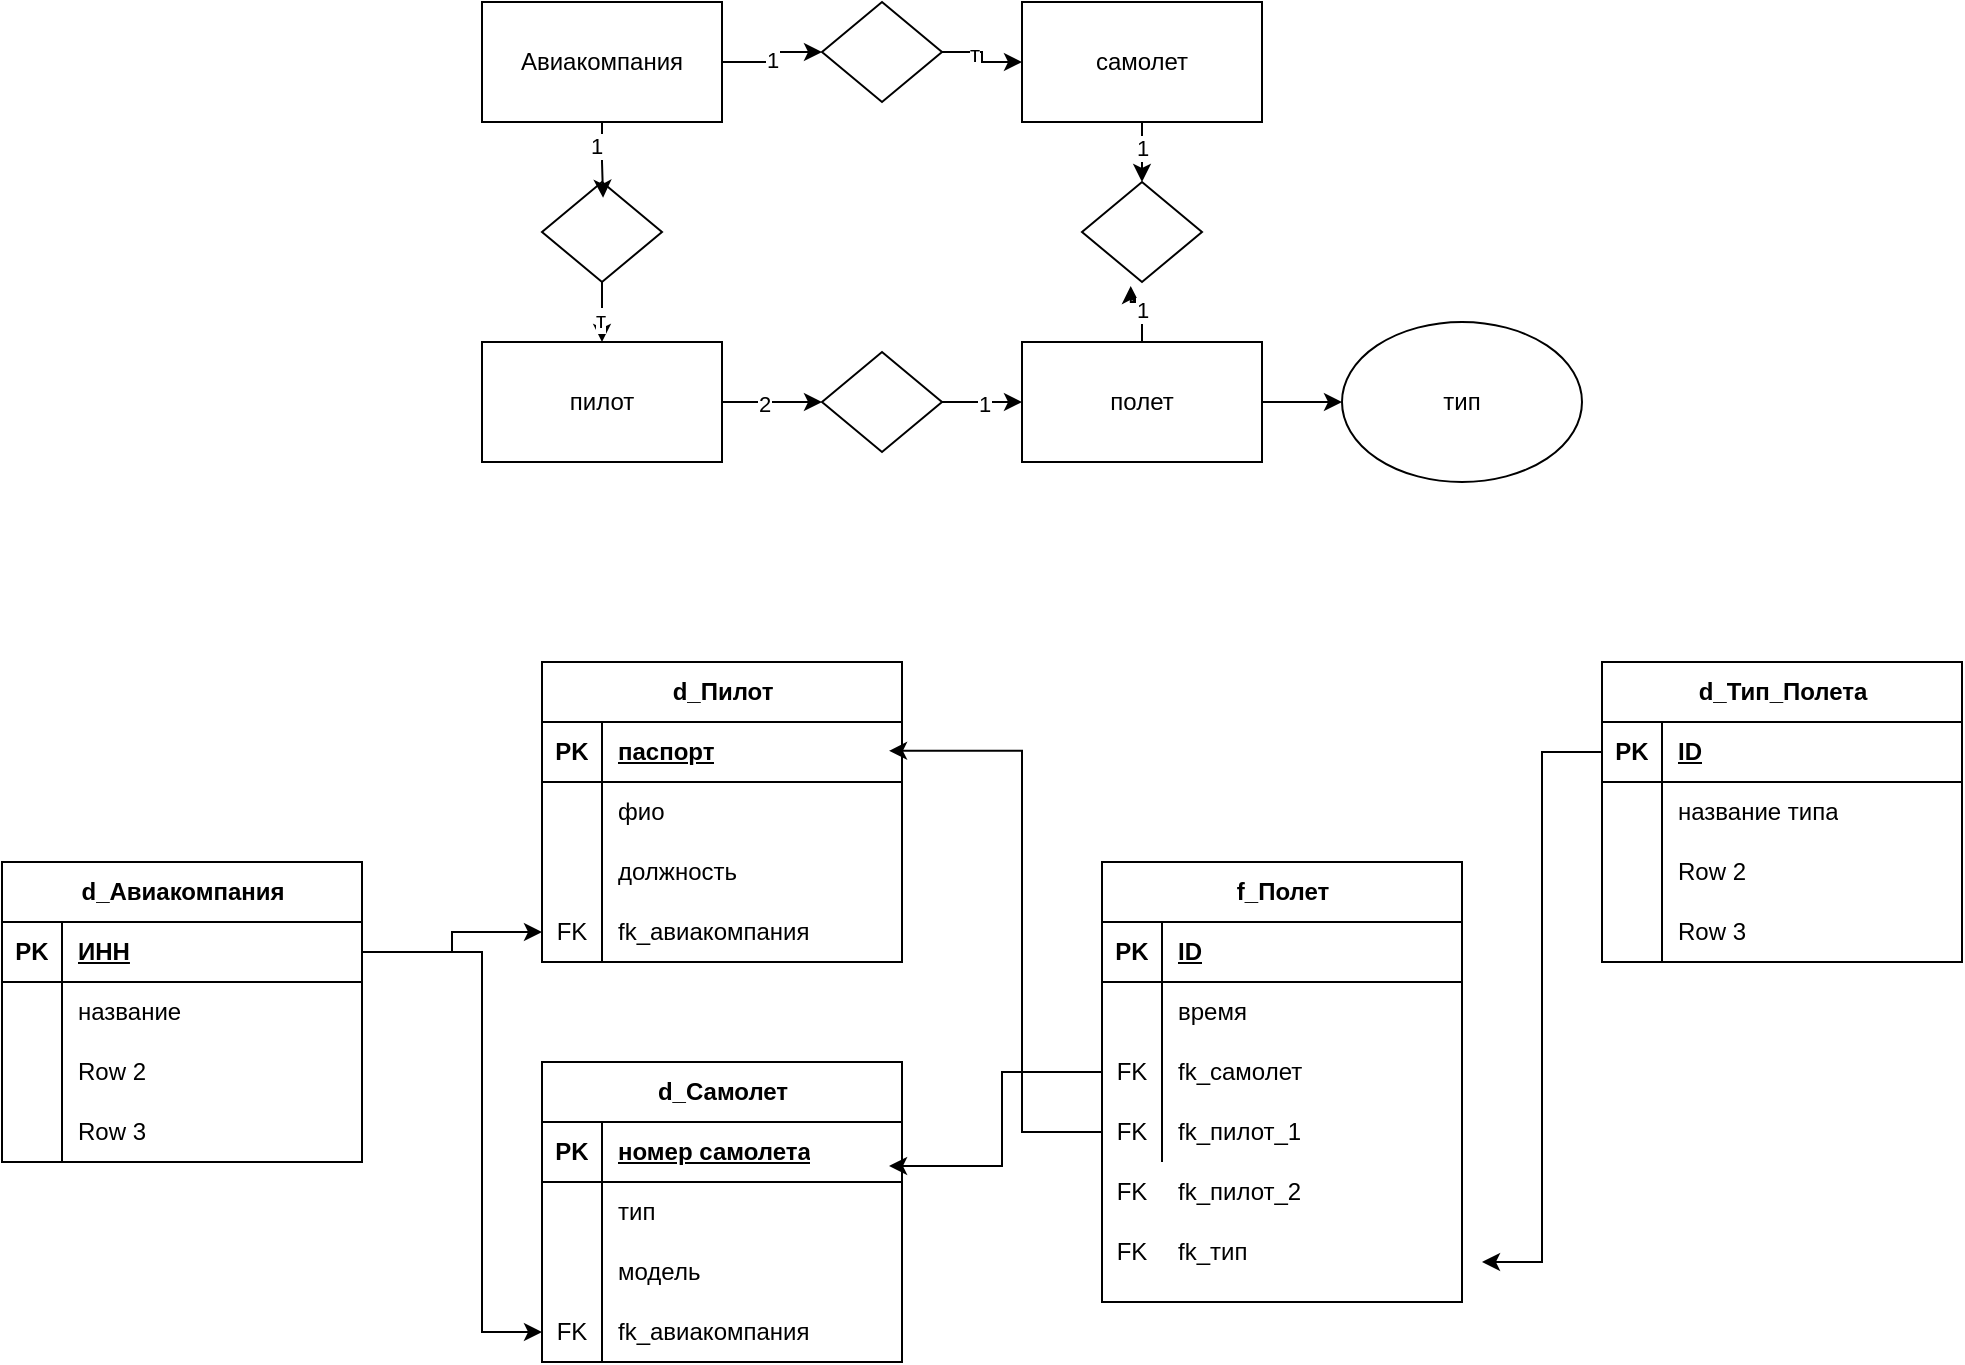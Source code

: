 <mxfile version="26.0.16">
  <diagram name="Page-1" id="XSGKasYKIAIv51fv-OsC">
    <mxGraphModel dx="1884" dy="490" grid="1" gridSize="10" guides="1" tooltips="1" connect="1" arrows="1" fold="1" page="1" pageScale="1" pageWidth="850" pageHeight="1100" math="0" shadow="0">
      <root>
        <mxCell id="0" />
        <mxCell id="1" parent="0" />
        <mxCell id="LJbdXJpqgj3o59ZJjGg5-84" style="edgeStyle=orthogonalEdgeStyle;rounded=0;orthogonalLoop=1;jettySize=auto;html=1;" parent="1" source="LJbdXJpqgj3o59ZJjGg5-1" target="LJbdXJpqgj3o59ZJjGg5-80" edge="1">
          <mxGeometry relative="1" as="geometry" />
        </mxCell>
        <mxCell id="LJbdXJpqgj3o59ZJjGg5-86" value="1" style="edgeLabel;html=1;align=center;verticalAlign=middle;resizable=0;points=[];" parent="LJbdXJpqgj3o59ZJjGg5-84" vertex="1" connectable="0">
          <mxGeometry x="-0.031" relative="1" as="geometry">
            <mxPoint as="offset" />
          </mxGeometry>
        </mxCell>
        <mxCell id="LJbdXJpqgj3o59ZJjGg5-1" value="Авиакомпания" style="rounded=0;whiteSpace=wrap;html=1;" parent="1" vertex="1">
          <mxGeometry x="70" y="10" width="120" height="60" as="geometry" />
        </mxCell>
        <mxCell id="LJbdXJpqgj3o59ZJjGg5-77" style="edgeStyle=orthogonalEdgeStyle;rounded=0;orthogonalLoop=1;jettySize=auto;html=1;entryX=0.5;entryY=0;entryDx=0;entryDy=0;" parent="1" source="LJbdXJpqgj3o59ZJjGg5-2" target="LJbdXJpqgj3o59ZJjGg5-75" edge="1">
          <mxGeometry relative="1" as="geometry" />
        </mxCell>
        <mxCell id="LJbdXJpqgj3o59ZJjGg5-78" value="1" style="edgeLabel;html=1;align=center;verticalAlign=middle;resizable=0;points=[];" parent="LJbdXJpqgj3o59ZJjGg5-77" vertex="1" connectable="0">
          <mxGeometry x="0.296" relative="1" as="geometry">
            <mxPoint as="offset" />
          </mxGeometry>
        </mxCell>
        <mxCell id="LJbdXJpqgj3o59ZJjGg5-2" value="самолет" style="rounded=0;whiteSpace=wrap;html=1;" parent="1" vertex="1">
          <mxGeometry x="340" y="10" width="120" height="60" as="geometry" />
        </mxCell>
        <mxCell id="LJbdXJpqgj3o59ZJjGg5-71" style="edgeStyle=orthogonalEdgeStyle;rounded=0;orthogonalLoop=1;jettySize=auto;html=1;entryX=0;entryY=0.5;entryDx=0;entryDy=0;" parent="1" source="LJbdXJpqgj3o59ZJjGg5-3" target="LJbdXJpqgj3o59ZJjGg5-70" edge="1">
          <mxGeometry relative="1" as="geometry" />
        </mxCell>
        <mxCell id="LJbdXJpqgj3o59ZJjGg5-74" value="2" style="edgeLabel;html=1;align=center;verticalAlign=middle;resizable=0;points=[];" parent="LJbdXJpqgj3o59ZJjGg5-71" vertex="1" connectable="0">
          <mxGeometry x="-0.154" y="-1" relative="1" as="geometry">
            <mxPoint as="offset" />
          </mxGeometry>
        </mxCell>
        <mxCell id="LJbdXJpqgj3o59ZJjGg5-3" value="пилот" style="rounded=0;whiteSpace=wrap;html=1;" parent="1" vertex="1">
          <mxGeometry x="70" y="180" width="120" height="60" as="geometry" />
        </mxCell>
        <mxCell id="LJbdXJpqgj3o59ZJjGg5-91" style="edgeStyle=orthogonalEdgeStyle;rounded=0;orthogonalLoop=1;jettySize=auto;html=1;entryX=0;entryY=0.5;entryDx=0;entryDy=0;" parent="1" source="LJbdXJpqgj3o59ZJjGg5-4" target="LJbdXJpqgj3o59ZJjGg5-90" edge="1">
          <mxGeometry relative="1" as="geometry" />
        </mxCell>
        <mxCell id="LJbdXJpqgj3o59ZJjGg5-4" value="полет" style="rounded=0;whiteSpace=wrap;html=1;" parent="1" vertex="1">
          <mxGeometry x="340" y="180" width="120" height="60" as="geometry" />
        </mxCell>
        <mxCell id="LJbdXJpqgj3o59ZJjGg5-5" value="f_Полет" style="shape=table;startSize=30;container=1;collapsible=1;childLayout=tableLayout;fixedRows=1;rowLines=0;fontStyle=1;align=center;resizeLast=1;html=1;" parent="1" vertex="1">
          <mxGeometry x="380" y="440" width="180" height="220" as="geometry" />
        </mxCell>
        <mxCell id="LJbdXJpqgj3o59ZJjGg5-6" value="" style="shape=tableRow;horizontal=0;startSize=0;swimlaneHead=0;swimlaneBody=0;fillColor=none;collapsible=0;dropTarget=0;points=[[0,0.5],[1,0.5]];portConstraint=eastwest;top=0;left=0;right=0;bottom=1;" parent="LJbdXJpqgj3o59ZJjGg5-5" vertex="1">
          <mxGeometry y="30" width="180" height="30" as="geometry" />
        </mxCell>
        <mxCell id="LJbdXJpqgj3o59ZJjGg5-7" value="PK" style="shape=partialRectangle;connectable=0;fillColor=none;top=0;left=0;bottom=0;right=0;fontStyle=1;overflow=hidden;whiteSpace=wrap;html=1;" parent="LJbdXJpqgj3o59ZJjGg5-6" vertex="1">
          <mxGeometry width="30" height="30" as="geometry">
            <mxRectangle width="30" height="30" as="alternateBounds" />
          </mxGeometry>
        </mxCell>
        <mxCell id="LJbdXJpqgj3o59ZJjGg5-8" value="ID" style="shape=partialRectangle;connectable=0;fillColor=none;top=0;left=0;bottom=0;right=0;align=left;spacingLeft=6;fontStyle=5;overflow=hidden;whiteSpace=wrap;html=1;" parent="LJbdXJpqgj3o59ZJjGg5-6" vertex="1">
          <mxGeometry x="30" width="150" height="30" as="geometry">
            <mxRectangle width="150" height="30" as="alternateBounds" />
          </mxGeometry>
        </mxCell>
        <mxCell id="LJbdXJpqgj3o59ZJjGg5-9" value="" style="shape=tableRow;horizontal=0;startSize=0;swimlaneHead=0;swimlaneBody=0;fillColor=none;collapsible=0;dropTarget=0;points=[[0,0.5],[1,0.5]];portConstraint=eastwest;top=0;left=0;right=0;bottom=0;" parent="LJbdXJpqgj3o59ZJjGg5-5" vertex="1">
          <mxGeometry y="60" width="180" height="30" as="geometry" />
        </mxCell>
        <mxCell id="LJbdXJpqgj3o59ZJjGg5-10" value="" style="shape=partialRectangle;connectable=0;fillColor=none;top=0;left=0;bottom=0;right=0;editable=1;overflow=hidden;whiteSpace=wrap;html=1;" parent="LJbdXJpqgj3o59ZJjGg5-9" vertex="1">
          <mxGeometry width="30" height="30" as="geometry">
            <mxRectangle width="30" height="30" as="alternateBounds" />
          </mxGeometry>
        </mxCell>
        <mxCell id="LJbdXJpqgj3o59ZJjGg5-11" value="время" style="shape=partialRectangle;connectable=0;fillColor=none;top=0;left=0;bottom=0;right=0;align=left;spacingLeft=6;overflow=hidden;whiteSpace=wrap;html=1;" parent="LJbdXJpqgj3o59ZJjGg5-9" vertex="1">
          <mxGeometry x="30" width="150" height="30" as="geometry">
            <mxRectangle width="150" height="30" as="alternateBounds" />
          </mxGeometry>
        </mxCell>
        <mxCell id="LJbdXJpqgj3o59ZJjGg5-12" value="" style="shape=tableRow;horizontal=0;startSize=0;swimlaneHead=0;swimlaneBody=0;fillColor=none;collapsible=0;dropTarget=0;points=[[0,0.5],[1,0.5]];portConstraint=eastwest;top=0;left=0;right=0;bottom=0;" parent="LJbdXJpqgj3o59ZJjGg5-5" vertex="1">
          <mxGeometry y="90" width="180" height="30" as="geometry" />
        </mxCell>
        <mxCell id="LJbdXJpqgj3o59ZJjGg5-13" value="FK" style="shape=partialRectangle;connectable=0;fillColor=none;top=0;left=0;bottom=0;right=0;editable=1;overflow=hidden;whiteSpace=wrap;html=1;" parent="LJbdXJpqgj3o59ZJjGg5-12" vertex="1">
          <mxGeometry width="30" height="30" as="geometry">
            <mxRectangle width="30" height="30" as="alternateBounds" />
          </mxGeometry>
        </mxCell>
        <mxCell id="LJbdXJpqgj3o59ZJjGg5-14" value="fk_самолет" style="shape=partialRectangle;connectable=0;fillColor=none;top=0;left=0;bottom=0;right=0;align=left;spacingLeft=6;overflow=hidden;whiteSpace=wrap;html=1;" parent="LJbdXJpqgj3o59ZJjGg5-12" vertex="1">
          <mxGeometry x="30" width="150" height="30" as="geometry">
            <mxRectangle width="150" height="30" as="alternateBounds" />
          </mxGeometry>
        </mxCell>
        <mxCell id="LJbdXJpqgj3o59ZJjGg5-15" value="" style="shape=tableRow;horizontal=0;startSize=0;swimlaneHead=0;swimlaneBody=0;fillColor=none;collapsible=0;dropTarget=0;points=[[0,0.5],[1,0.5]];portConstraint=eastwest;top=0;left=0;right=0;bottom=0;" parent="LJbdXJpqgj3o59ZJjGg5-5" vertex="1">
          <mxGeometry y="120" width="180" height="30" as="geometry" />
        </mxCell>
        <mxCell id="LJbdXJpqgj3o59ZJjGg5-16" value="FK" style="shape=partialRectangle;connectable=0;fillColor=none;top=0;left=0;bottom=0;right=0;editable=1;overflow=hidden;whiteSpace=wrap;html=1;" parent="LJbdXJpqgj3o59ZJjGg5-15" vertex="1">
          <mxGeometry width="30" height="30" as="geometry">
            <mxRectangle width="30" height="30" as="alternateBounds" />
          </mxGeometry>
        </mxCell>
        <mxCell id="LJbdXJpqgj3o59ZJjGg5-17" value="fk_пилот_1" style="shape=partialRectangle;connectable=0;fillColor=none;top=0;left=0;bottom=0;right=0;align=left;spacingLeft=6;overflow=hidden;whiteSpace=wrap;html=1;" parent="LJbdXJpqgj3o59ZJjGg5-15" vertex="1">
          <mxGeometry x="30" width="150" height="30" as="geometry">
            <mxRectangle width="150" height="30" as="alternateBounds" />
          </mxGeometry>
        </mxCell>
        <mxCell id="LJbdXJpqgj3o59ZJjGg5-18" value="d_Самолет" style="shape=table;startSize=30;container=1;collapsible=1;childLayout=tableLayout;fixedRows=1;rowLines=0;fontStyle=1;align=center;resizeLast=1;html=1;" parent="1" vertex="1">
          <mxGeometry x="100" y="540" width="180" height="150" as="geometry" />
        </mxCell>
        <mxCell id="LJbdXJpqgj3o59ZJjGg5-19" value="" style="shape=tableRow;horizontal=0;startSize=0;swimlaneHead=0;swimlaneBody=0;fillColor=none;collapsible=0;dropTarget=0;points=[[0,0.5],[1,0.5]];portConstraint=eastwest;top=0;left=0;right=0;bottom=1;" parent="LJbdXJpqgj3o59ZJjGg5-18" vertex="1">
          <mxGeometry y="30" width="180" height="30" as="geometry" />
        </mxCell>
        <mxCell id="LJbdXJpqgj3o59ZJjGg5-20" value="PK" style="shape=partialRectangle;connectable=0;fillColor=none;top=0;left=0;bottom=0;right=0;fontStyle=1;overflow=hidden;whiteSpace=wrap;html=1;" parent="LJbdXJpqgj3o59ZJjGg5-19" vertex="1">
          <mxGeometry width="30" height="30" as="geometry">
            <mxRectangle width="30" height="30" as="alternateBounds" />
          </mxGeometry>
        </mxCell>
        <mxCell id="LJbdXJpqgj3o59ZJjGg5-21" value="номер самолета" style="shape=partialRectangle;connectable=0;fillColor=none;top=0;left=0;bottom=0;right=0;align=left;spacingLeft=6;fontStyle=5;overflow=hidden;whiteSpace=wrap;html=1;" parent="LJbdXJpqgj3o59ZJjGg5-19" vertex="1">
          <mxGeometry x="30" width="150" height="30" as="geometry">
            <mxRectangle width="150" height="30" as="alternateBounds" />
          </mxGeometry>
        </mxCell>
        <mxCell id="LJbdXJpqgj3o59ZJjGg5-22" value="" style="shape=tableRow;horizontal=0;startSize=0;swimlaneHead=0;swimlaneBody=0;fillColor=none;collapsible=0;dropTarget=0;points=[[0,0.5],[1,0.5]];portConstraint=eastwest;top=0;left=0;right=0;bottom=0;" parent="LJbdXJpqgj3o59ZJjGg5-18" vertex="1">
          <mxGeometry y="60" width="180" height="30" as="geometry" />
        </mxCell>
        <mxCell id="LJbdXJpqgj3o59ZJjGg5-23" value="" style="shape=partialRectangle;connectable=0;fillColor=none;top=0;left=0;bottom=0;right=0;editable=1;overflow=hidden;whiteSpace=wrap;html=1;" parent="LJbdXJpqgj3o59ZJjGg5-22" vertex="1">
          <mxGeometry width="30" height="30" as="geometry">
            <mxRectangle width="30" height="30" as="alternateBounds" />
          </mxGeometry>
        </mxCell>
        <mxCell id="LJbdXJpqgj3o59ZJjGg5-24" value="тип" style="shape=partialRectangle;connectable=0;fillColor=none;top=0;left=0;bottom=0;right=0;align=left;spacingLeft=6;overflow=hidden;whiteSpace=wrap;html=1;" parent="LJbdXJpqgj3o59ZJjGg5-22" vertex="1">
          <mxGeometry x="30" width="150" height="30" as="geometry">
            <mxRectangle width="150" height="30" as="alternateBounds" />
          </mxGeometry>
        </mxCell>
        <mxCell id="LJbdXJpqgj3o59ZJjGg5-25" value="" style="shape=tableRow;horizontal=0;startSize=0;swimlaneHead=0;swimlaneBody=0;fillColor=none;collapsible=0;dropTarget=0;points=[[0,0.5],[1,0.5]];portConstraint=eastwest;top=0;left=0;right=0;bottom=0;" parent="LJbdXJpqgj3o59ZJjGg5-18" vertex="1">
          <mxGeometry y="90" width="180" height="30" as="geometry" />
        </mxCell>
        <mxCell id="LJbdXJpqgj3o59ZJjGg5-26" value="" style="shape=partialRectangle;connectable=0;fillColor=none;top=0;left=0;bottom=0;right=0;editable=1;overflow=hidden;whiteSpace=wrap;html=1;" parent="LJbdXJpqgj3o59ZJjGg5-25" vertex="1">
          <mxGeometry width="30" height="30" as="geometry">
            <mxRectangle width="30" height="30" as="alternateBounds" />
          </mxGeometry>
        </mxCell>
        <mxCell id="LJbdXJpqgj3o59ZJjGg5-27" value="модель" style="shape=partialRectangle;connectable=0;fillColor=none;top=0;left=0;bottom=0;right=0;align=left;spacingLeft=6;overflow=hidden;whiteSpace=wrap;html=1;" parent="LJbdXJpqgj3o59ZJjGg5-25" vertex="1">
          <mxGeometry x="30" width="150" height="30" as="geometry">
            <mxRectangle width="150" height="30" as="alternateBounds" />
          </mxGeometry>
        </mxCell>
        <mxCell id="LJbdXJpqgj3o59ZJjGg5-28" value="" style="shape=tableRow;horizontal=0;startSize=0;swimlaneHead=0;swimlaneBody=0;fillColor=none;collapsible=0;dropTarget=0;points=[[0,0.5],[1,0.5]];portConstraint=eastwest;top=0;left=0;right=0;bottom=0;" parent="LJbdXJpqgj3o59ZJjGg5-18" vertex="1">
          <mxGeometry y="120" width="180" height="30" as="geometry" />
        </mxCell>
        <mxCell id="LJbdXJpqgj3o59ZJjGg5-29" value="FK" style="shape=partialRectangle;connectable=0;fillColor=none;top=0;left=0;bottom=0;right=0;editable=1;overflow=hidden;whiteSpace=wrap;html=1;" parent="LJbdXJpqgj3o59ZJjGg5-28" vertex="1">
          <mxGeometry width="30" height="30" as="geometry">
            <mxRectangle width="30" height="30" as="alternateBounds" />
          </mxGeometry>
        </mxCell>
        <mxCell id="LJbdXJpqgj3o59ZJjGg5-30" value="fk_авиакомпания" style="shape=partialRectangle;connectable=0;fillColor=none;top=0;left=0;bottom=0;right=0;align=left;spacingLeft=6;overflow=hidden;whiteSpace=wrap;html=1;" parent="LJbdXJpqgj3o59ZJjGg5-28" vertex="1">
          <mxGeometry x="30" width="150" height="30" as="geometry">
            <mxRectangle width="150" height="30" as="alternateBounds" />
          </mxGeometry>
        </mxCell>
        <mxCell id="LJbdXJpqgj3o59ZJjGg5-31" value="d_Авиакомпания" style="shape=table;startSize=30;container=1;collapsible=1;childLayout=tableLayout;fixedRows=1;rowLines=0;fontStyle=1;align=center;resizeLast=1;html=1;" parent="1" vertex="1">
          <mxGeometry x="-170" y="440" width="180" height="150" as="geometry" />
        </mxCell>
        <mxCell id="LJbdXJpqgj3o59ZJjGg5-32" value="" style="shape=tableRow;horizontal=0;startSize=0;swimlaneHead=0;swimlaneBody=0;fillColor=none;collapsible=0;dropTarget=0;points=[[0,0.5],[1,0.5]];portConstraint=eastwest;top=0;left=0;right=0;bottom=1;" parent="LJbdXJpqgj3o59ZJjGg5-31" vertex="1">
          <mxGeometry y="30" width="180" height="30" as="geometry" />
        </mxCell>
        <mxCell id="LJbdXJpqgj3o59ZJjGg5-33" value="PK" style="shape=partialRectangle;connectable=0;fillColor=none;top=0;left=0;bottom=0;right=0;fontStyle=1;overflow=hidden;whiteSpace=wrap;html=1;" parent="LJbdXJpqgj3o59ZJjGg5-32" vertex="1">
          <mxGeometry width="30" height="30" as="geometry">
            <mxRectangle width="30" height="30" as="alternateBounds" />
          </mxGeometry>
        </mxCell>
        <mxCell id="LJbdXJpqgj3o59ZJjGg5-34" value="ИНН" style="shape=partialRectangle;connectable=0;fillColor=none;top=0;left=0;bottom=0;right=0;align=left;spacingLeft=6;fontStyle=5;overflow=hidden;whiteSpace=wrap;html=1;" parent="LJbdXJpqgj3o59ZJjGg5-32" vertex="1">
          <mxGeometry x="30" width="150" height="30" as="geometry">
            <mxRectangle width="150" height="30" as="alternateBounds" />
          </mxGeometry>
        </mxCell>
        <mxCell id="LJbdXJpqgj3o59ZJjGg5-35" value="" style="shape=tableRow;horizontal=0;startSize=0;swimlaneHead=0;swimlaneBody=0;fillColor=none;collapsible=0;dropTarget=0;points=[[0,0.5],[1,0.5]];portConstraint=eastwest;top=0;left=0;right=0;bottom=0;" parent="LJbdXJpqgj3o59ZJjGg5-31" vertex="1">
          <mxGeometry y="60" width="180" height="30" as="geometry" />
        </mxCell>
        <mxCell id="LJbdXJpqgj3o59ZJjGg5-36" value="" style="shape=partialRectangle;connectable=0;fillColor=none;top=0;left=0;bottom=0;right=0;editable=1;overflow=hidden;whiteSpace=wrap;html=1;" parent="LJbdXJpqgj3o59ZJjGg5-35" vertex="1">
          <mxGeometry width="30" height="30" as="geometry">
            <mxRectangle width="30" height="30" as="alternateBounds" />
          </mxGeometry>
        </mxCell>
        <mxCell id="LJbdXJpqgj3o59ZJjGg5-37" value="название" style="shape=partialRectangle;connectable=0;fillColor=none;top=0;left=0;bottom=0;right=0;align=left;spacingLeft=6;overflow=hidden;whiteSpace=wrap;html=1;" parent="LJbdXJpqgj3o59ZJjGg5-35" vertex="1">
          <mxGeometry x="30" width="150" height="30" as="geometry">
            <mxRectangle width="150" height="30" as="alternateBounds" />
          </mxGeometry>
        </mxCell>
        <mxCell id="LJbdXJpqgj3o59ZJjGg5-38" value="" style="shape=tableRow;horizontal=0;startSize=0;swimlaneHead=0;swimlaneBody=0;fillColor=none;collapsible=0;dropTarget=0;points=[[0,0.5],[1,0.5]];portConstraint=eastwest;top=0;left=0;right=0;bottom=0;" parent="LJbdXJpqgj3o59ZJjGg5-31" vertex="1">
          <mxGeometry y="90" width="180" height="30" as="geometry" />
        </mxCell>
        <mxCell id="LJbdXJpqgj3o59ZJjGg5-39" value="" style="shape=partialRectangle;connectable=0;fillColor=none;top=0;left=0;bottom=0;right=0;editable=1;overflow=hidden;whiteSpace=wrap;html=1;" parent="LJbdXJpqgj3o59ZJjGg5-38" vertex="1">
          <mxGeometry width="30" height="30" as="geometry">
            <mxRectangle width="30" height="30" as="alternateBounds" />
          </mxGeometry>
        </mxCell>
        <mxCell id="LJbdXJpqgj3o59ZJjGg5-40" value="Row 2" style="shape=partialRectangle;connectable=0;fillColor=none;top=0;left=0;bottom=0;right=0;align=left;spacingLeft=6;overflow=hidden;whiteSpace=wrap;html=1;" parent="LJbdXJpqgj3o59ZJjGg5-38" vertex="1">
          <mxGeometry x="30" width="150" height="30" as="geometry">
            <mxRectangle width="150" height="30" as="alternateBounds" />
          </mxGeometry>
        </mxCell>
        <mxCell id="LJbdXJpqgj3o59ZJjGg5-41" value="" style="shape=tableRow;horizontal=0;startSize=0;swimlaneHead=0;swimlaneBody=0;fillColor=none;collapsible=0;dropTarget=0;points=[[0,0.5],[1,0.5]];portConstraint=eastwest;top=0;left=0;right=0;bottom=0;" parent="LJbdXJpqgj3o59ZJjGg5-31" vertex="1">
          <mxGeometry y="120" width="180" height="30" as="geometry" />
        </mxCell>
        <mxCell id="LJbdXJpqgj3o59ZJjGg5-42" value="" style="shape=partialRectangle;connectable=0;fillColor=none;top=0;left=0;bottom=0;right=0;editable=1;overflow=hidden;whiteSpace=wrap;html=1;" parent="LJbdXJpqgj3o59ZJjGg5-41" vertex="1">
          <mxGeometry width="30" height="30" as="geometry">
            <mxRectangle width="30" height="30" as="alternateBounds" />
          </mxGeometry>
        </mxCell>
        <mxCell id="LJbdXJpqgj3o59ZJjGg5-43" value="Row 3" style="shape=partialRectangle;connectable=0;fillColor=none;top=0;left=0;bottom=0;right=0;align=left;spacingLeft=6;overflow=hidden;whiteSpace=wrap;html=1;" parent="LJbdXJpqgj3o59ZJjGg5-41" vertex="1">
          <mxGeometry x="30" width="150" height="30" as="geometry">
            <mxRectangle width="150" height="30" as="alternateBounds" />
          </mxGeometry>
        </mxCell>
        <mxCell id="LJbdXJpqgj3o59ZJjGg5-44" value="d_Пилот" style="shape=table;startSize=30;container=1;collapsible=1;childLayout=tableLayout;fixedRows=1;rowLines=0;fontStyle=1;align=center;resizeLast=1;html=1;" parent="1" vertex="1">
          <mxGeometry x="100" y="340" width="180" height="150" as="geometry" />
        </mxCell>
        <mxCell id="LJbdXJpqgj3o59ZJjGg5-45" value="" style="shape=tableRow;horizontal=0;startSize=0;swimlaneHead=0;swimlaneBody=0;fillColor=none;collapsible=0;dropTarget=0;points=[[0,0.5],[1,0.5]];portConstraint=eastwest;top=0;left=0;right=0;bottom=1;" parent="LJbdXJpqgj3o59ZJjGg5-44" vertex="1">
          <mxGeometry y="30" width="180" height="30" as="geometry" />
        </mxCell>
        <mxCell id="LJbdXJpqgj3o59ZJjGg5-46" value="PK" style="shape=partialRectangle;connectable=0;fillColor=none;top=0;left=0;bottom=0;right=0;fontStyle=1;overflow=hidden;whiteSpace=wrap;html=1;" parent="LJbdXJpqgj3o59ZJjGg5-45" vertex="1">
          <mxGeometry width="30" height="30" as="geometry">
            <mxRectangle width="30" height="30" as="alternateBounds" />
          </mxGeometry>
        </mxCell>
        <mxCell id="LJbdXJpqgj3o59ZJjGg5-47" value="паспорт" style="shape=partialRectangle;connectable=0;fillColor=none;top=0;left=0;bottom=0;right=0;align=left;spacingLeft=6;fontStyle=5;overflow=hidden;whiteSpace=wrap;html=1;" parent="LJbdXJpqgj3o59ZJjGg5-45" vertex="1">
          <mxGeometry x="30" width="150" height="30" as="geometry">
            <mxRectangle width="150" height="30" as="alternateBounds" />
          </mxGeometry>
        </mxCell>
        <mxCell id="LJbdXJpqgj3o59ZJjGg5-48" value="" style="shape=tableRow;horizontal=0;startSize=0;swimlaneHead=0;swimlaneBody=0;fillColor=none;collapsible=0;dropTarget=0;points=[[0,0.5],[1,0.5]];portConstraint=eastwest;top=0;left=0;right=0;bottom=0;" parent="LJbdXJpqgj3o59ZJjGg5-44" vertex="1">
          <mxGeometry y="60" width="180" height="30" as="geometry" />
        </mxCell>
        <mxCell id="LJbdXJpqgj3o59ZJjGg5-49" value="" style="shape=partialRectangle;connectable=0;fillColor=none;top=0;left=0;bottom=0;right=0;editable=1;overflow=hidden;whiteSpace=wrap;html=1;" parent="LJbdXJpqgj3o59ZJjGg5-48" vertex="1">
          <mxGeometry width="30" height="30" as="geometry">
            <mxRectangle width="30" height="30" as="alternateBounds" />
          </mxGeometry>
        </mxCell>
        <mxCell id="LJbdXJpqgj3o59ZJjGg5-50" value="фио" style="shape=partialRectangle;connectable=0;fillColor=none;top=0;left=0;bottom=0;right=0;align=left;spacingLeft=6;overflow=hidden;whiteSpace=wrap;html=1;" parent="LJbdXJpqgj3o59ZJjGg5-48" vertex="1">
          <mxGeometry x="30" width="150" height="30" as="geometry">
            <mxRectangle width="150" height="30" as="alternateBounds" />
          </mxGeometry>
        </mxCell>
        <mxCell id="LJbdXJpqgj3o59ZJjGg5-51" value="" style="shape=tableRow;horizontal=0;startSize=0;swimlaneHead=0;swimlaneBody=0;fillColor=none;collapsible=0;dropTarget=0;points=[[0,0.5],[1,0.5]];portConstraint=eastwest;top=0;left=0;right=0;bottom=0;" parent="LJbdXJpqgj3o59ZJjGg5-44" vertex="1">
          <mxGeometry y="90" width="180" height="30" as="geometry" />
        </mxCell>
        <mxCell id="LJbdXJpqgj3o59ZJjGg5-52" value="" style="shape=partialRectangle;connectable=0;fillColor=none;top=0;left=0;bottom=0;right=0;editable=1;overflow=hidden;whiteSpace=wrap;html=1;" parent="LJbdXJpqgj3o59ZJjGg5-51" vertex="1">
          <mxGeometry width="30" height="30" as="geometry">
            <mxRectangle width="30" height="30" as="alternateBounds" />
          </mxGeometry>
        </mxCell>
        <mxCell id="LJbdXJpqgj3o59ZJjGg5-53" value="должность" style="shape=partialRectangle;connectable=0;fillColor=none;top=0;left=0;bottom=0;right=0;align=left;spacingLeft=6;overflow=hidden;whiteSpace=wrap;html=1;" parent="LJbdXJpqgj3o59ZJjGg5-51" vertex="1">
          <mxGeometry x="30" width="150" height="30" as="geometry">
            <mxRectangle width="150" height="30" as="alternateBounds" />
          </mxGeometry>
        </mxCell>
        <mxCell id="LJbdXJpqgj3o59ZJjGg5-54" value="" style="shape=tableRow;horizontal=0;startSize=0;swimlaneHead=0;swimlaneBody=0;fillColor=none;collapsible=0;dropTarget=0;points=[[0,0.5],[1,0.5]];portConstraint=eastwest;top=0;left=0;right=0;bottom=0;" parent="LJbdXJpqgj3o59ZJjGg5-44" vertex="1">
          <mxGeometry y="120" width="180" height="30" as="geometry" />
        </mxCell>
        <mxCell id="LJbdXJpqgj3o59ZJjGg5-55" value="FK" style="shape=partialRectangle;connectable=0;fillColor=none;top=0;left=0;bottom=0;right=0;editable=1;overflow=hidden;whiteSpace=wrap;html=1;" parent="LJbdXJpqgj3o59ZJjGg5-54" vertex="1">
          <mxGeometry width="30" height="30" as="geometry">
            <mxRectangle width="30" height="30" as="alternateBounds" />
          </mxGeometry>
        </mxCell>
        <mxCell id="LJbdXJpqgj3o59ZJjGg5-56" value="fk_авиакомпания" style="shape=partialRectangle;connectable=0;fillColor=none;top=0;left=0;bottom=0;right=0;align=left;spacingLeft=6;overflow=hidden;whiteSpace=wrap;html=1;" parent="LJbdXJpqgj3o59ZJjGg5-54" vertex="1">
          <mxGeometry x="30" width="150" height="30" as="geometry">
            <mxRectangle width="150" height="30" as="alternateBounds" />
          </mxGeometry>
        </mxCell>
        <mxCell id="LJbdXJpqgj3o59ZJjGg5-57" value="d_Тип_Полета" style="shape=table;startSize=30;container=1;collapsible=1;childLayout=tableLayout;fixedRows=1;rowLines=0;fontStyle=1;align=center;resizeLast=1;html=1;" parent="1" vertex="1">
          <mxGeometry x="630" y="340" width="180" height="150" as="geometry" />
        </mxCell>
        <mxCell id="LJbdXJpqgj3o59ZJjGg5-58" value="" style="shape=tableRow;horizontal=0;startSize=0;swimlaneHead=0;swimlaneBody=0;fillColor=none;collapsible=0;dropTarget=0;points=[[0,0.5],[1,0.5]];portConstraint=eastwest;top=0;left=0;right=0;bottom=1;" parent="LJbdXJpqgj3o59ZJjGg5-57" vertex="1">
          <mxGeometry y="30" width="180" height="30" as="geometry" />
        </mxCell>
        <mxCell id="LJbdXJpqgj3o59ZJjGg5-59" value="PK" style="shape=partialRectangle;connectable=0;fillColor=none;top=0;left=0;bottom=0;right=0;fontStyle=1;overflow=hidden;whiteSpace=wrap;html=1;" parent="LJbdXJpqgj3o59ZJjGg5-58" vertex="1">
          <mxGeometry width="30" height="30" as="geometry">
            <mxRectangle width="30" height="30" as="alternateBounds" />
          </mxGeometry>
        </mxCell>
        <mxCell id="LJbdXJpqgj3o59ZJjGg5-60" value="ID" style="shape=partialRectangle;connectable=0;fillColor=none;top=0;left=0;bottom=0;right=0;align=left;spacingLeft=6;fontStyle=5;overflow=hidden;whiteSpace=wrap;html=1;" parent="LJbdXJpqgj3o59ZJjGg5-58" vertex="1">
          <mxGeometry x="30" width="150" height="30" as="geometry">
            <mxRectangle width="150" height="30" as="alternateBounds" />
          </mxGeometry>
        </mxCell>
        <mxCell id="LJbdXJpqgj3o59ZJjGg5-61" value="" style="shape=tableRow;horizontal=0;startSize=0;swimlaneHead=0;swimlaneBody=0;fillColor=none;collapsible=0;dropTarget=0;points=[[0,0.5],[1,0.5]];portConstraint=eastwest;top=0;left=0;right=0;bottom=0;" parent="LJbdXJpqgj3o59ZJjGg5-57" vertex="1">
          <mxGeometry y="60" width="180" height="30" as="geometry" />
        </mxCell>
        <mxCell id="LJbdXJpqgj3o59ZJjGg5-62" value="" style="shape=partialRectangle;connectable=0;fillColor=none;top=0;left=0;bottom=0;right=0;editable=1;overflow=hidden;whiteSpace=wrap;html=1;" parent="LJbdXJpqgj3o59ZJjGg5-61" vertex="1">
          <mxGeometry width="30" height="30" as="geometry">
            <mxRectangle width="30" height="30" as="alternateBounds" />
          </mxGeometry>
        </mxCell>
        <mxCell id="LJbdXJpqgj3o59ZJjGg5-63" value="название типа" style="shape=partialRectangle;connectable=0;fillColor=none;top=0;left=0;bottom=0;right=0;align=left;spacingLeft=6;overflow=hidden;whiteSpace=wrap;html=1;" parent="LJbdXJpqgj3o59ZJjGg5-61" vertex="1">
          <mxGeometry x="30" width="150" height="30" as="geometry">
            <mxRectangle width="150" height="30" as="alternateBounds" />
          </mxGeometry>
        </mxCell>
        <mxCell id="LJbdXJpqgj3o59ZJjGg5-64" value="" style="shape=tableRow;horizontal=0;startSize=0;swimlaneHead=0;swimlaneBody=0;fillColor=none;collapsible=0;dropTarget=0;points=[[0,0.5],[1,0.5]];portConstraint=eastwest;top=0;left=0;right=0;bottom=0;" parent="LJbdXJpqgj3o59ZJjGg5-57" vertex="1">
          <mxGeometry y="90" width="180" height="30" as="geometry" />
        </mxCell>
        <mxCell id="LJbdXJpqgj3o59ZJjGg5-65" value="" style="shape=partialRectangle;connectable=0;fillColor=none;top=0;left=0;bottom=0;right=0;editable=1;overflow=hidden;whiteSpace=wrap;html=1;" parent="LJbdXJpqgj3o59ZJjGg5-64" vertex="1">
          <mxGeometry width="30" height="30" as="geometry">
            <mxRectangle width="30" height="30" as="alternateBounds" />
          </mxGeometry>
        </mxCell>
        <mxCell id="LJbdXJpqgj3o59ZJjGg5-66" value="Row 2" style="shape=partialRectangle;connectable=0;fillColor=none;top=0;left=0;bottom=0;right=0;align=left;spacingLeft=6;overflow=hidden;whiteSpace=wrap;html=1;" parent="LJbdXJpqgj3o59ZJjGg5-64" vertex="1">
          <mxGeometry x="30" width="150" height="30" as="geometry">
            <mxRectangle width="150" height="30" as="alternateBounds" />
          </mxGeometry>
        </mxCell>
        <mxCell id="LJbdXJpqgj3o59ZJjGg5-67" value="" style="shape=tableRow;horizontal=0;startSize=0;swimlaneHead=0;swimlaneBody=0;fillColor=none;collapsible=0;dropTarget=0;points=[[0,0.5],[1,0.5]];portConstraint=eastwest;top=0;left=0;right=0;bottom=0;" parent="LJbdXJpqgj3o59ZJjGg5-57" vertex="1">
          <mxGeometry y="120" width="180" height="30" as="geometry" />
        </mxCell>
        <mxCell id="LJbdXJpqgj3o59ZJjGg5-68" value="" style="shape=partialRectangle;connectable=0;fillColor=none;top=0;left=0;bottom=0;right=0;editable=1;overflow=hidden;whiteSpace=wrap;html=1;" parent="LJbdXJpqgj3o59ZJjGg5-67" vertex="1">
          <mxGeometry width="30" height="30" as="geometry">
            <mxRectangle width="30" height="30" as="alternateBounds" />
          </mxGeometry>
        </mxCell>
        <mxCell id="LJbdXJpqgj3o59ZJjGg5-69" value="Row 3" style="shape=partialRectangle;connectable=0;fillColor=none;top=0;left=0;bottom=0;right=0;align=left;spacingLeft=6;overflow=hidden;whiteSpace=wrap;html=1;" parent="LJbdXJpqgj3o59ZJjGg5-67" vertex="1">
          <mxGeometry x="30" width="150" height="30" as="geometry">
            <mxRectangle width="150" height="30" as="alternateBounds" />
          </mxGeometry>
        </mxCell>
        <mxCell id="LJbdXJpqgj3o59ZJjGg5-72" style="edgeStyle=orthogonalEdgeStyle;rounded=0;orthogonalLoop=1;jettySize=auto;html=1;" parent="1" source="LJbdXJpqgj3o59ZJjGg5-70" target="LJbdXJpqgj3o59ZJjGg5-4" edge="1">
          <mxGeometry relative="1" as="geometry" />
        </mxCell>
        <mxCell id="LJbdXJpqgj3o59ZJjGg5-73" value="1" style="edgeLabel;html=1;align=center;verticalAlign=middle;resizable=0;points=[];" parent="LJbdXJpqgj3o59ZJjGg5-72" vertex="1" connectable="0">
          <mxGeometry x="0.035" y="-1" relative="1" as="geometry">
            <mxPoint as="offset" />
          </mxGeometry>
        </mxCell>
        <mxCell id="LJbdXJpqgj3o59ZJjGg5-70" value="" style="shape=rhombus;html=1;dashed=0;whiteSpace=wrap;perimeter=rhombusPerimeter;" parent="1" vertex="1">
          <mxGeometry x="240" y="185" width="60" height="50" as="geometry" />
        </mxCell>
        <mxCell id="LJbdXJpqgj3o59ZJjGg5-75" value="" style="shape=rhombus;html=1;dashed=0;whiteSpace=wrap;perimeter=rhombusPerimeter;" parent="1" vertex="1">
          <mxGeometry x="370" y="100" width="60" height="50" as="geometry" />
        </mxCell>
        <mxCell id="LJbdXJpqgj3o59ZJjGg5-76" style="edgeStyle=orthogonalEdgeStyle;rounded=0;orthogonalLoop=1;jettySize=auto;html=1;entryX=0.406;entryY=1.039;entryDx=0;entryDy=0;entryPerimeter=0;" parent="1" source="LJbdXJpqgj3o59ZJjGg5-4" target="LJbdXJpqgj3o59ZJjGg5-75" edge="1">
          <mxGeometry relative="1" as="geometry" />
        </mxCell>
        <mxCell id="LJbdXJpqgj3o59ZJjGg5-79" value="1" style="edgeLabel;html=1;align=center;verticalAlign=middle;resizable=0;points=[];" parent="LJbdXJpqgj3o59ZJjGg5-76" vertex="1" connectable="0">
          <mxGeometry x="-0.059" relative="1" as="geometry">
            <mxPoint as="offset" />
          </mxGeometry>
        </mxCell>
        <mxCell id="LJbdXJpqgj3o59ZJjGg5-85" style="edgeStyle=orthogonalEdgeStyle;rounded=0;orthogonalLoop=1;jettySize=auto;html=1;entryX=0;entryY=0.5;entryDx=0;entryDy=0;" parent="1" source="LJbdXJpqgj3o59ZJjGg5-80" target="LJbdXJpqgj3o59ZJjGg5-2" edge="1">
          <mxGeometry relative="1" as="geometry" />
        </mxCell>
        <mxCell id="LJbdXJpqgj3o59ZJjGg5-87" value="т" style="edgeLabel;html=1;align=center;verticalAlign=middle;resizable=0;points=[];" parent="LJbdXJpqgj3o59ZJjGg5-85" vertex="1" connectable="0">
          <mxGeometry x="-0.309" y="-1" relative="1" as="geometry">
            <mxPoint as="offset" />
          </mxGeometry>
        </mxCell>
        <mxCell id="LJbdXJpqgj3o59ZJjGg5-80" value="" style="shape=rhombus;html=1;dashed=0;whiteSpace=wrap;perimeter=rhombusPerimeter;" parent="1" vertex="1">
          <mxGeometry x="240" y="10" width="60" height="50" as="geometry" />
        </mxCell>
        <mxCell id="LJbdXJpqgj3o59ZJjGg5-83" style="edgeStyle=orthogonalEdgeStyle;rounded=0;orthogonalLoop=1;jettySize=auto;html=1;entryX=0.5;entryY=0;entryDx=0;entryDy=0;" parent="1" source="LJbdXJpqgj3o59ZJjGg5-81" target="LJbdXJpqgj3o59ZJjGg5-3" edge="1">
          <mxGeometry relative="1" as="geometry" />
        </mxCell>
        <mxCell id="LJbdXJpqgj3o59ZJjGg5-89" value="т" style="edgeLabel;html=1;align=center;verticalAlign=middle;resizable=0;points=[];" parent="LJbdXJpqgj3o59ZJjGg5-83" vertex="1" connectable="0">
          <mxGeometry x="0.552" y="-1" relative="1" as="geometry">
            <mxPoint as="offset" />
          </mxGeometry>
        </mxCell>
        <mxCell id="LJbdXJpqgj3o59ZJjGg5-81" value="" style="shape=rhombus;html=1;dashed=0;whiteSpace=wrap;perimeter=rhombusPerimeter;" parent="1" vertex="1">
          <mxGeometry x="100" y="100" width="60" height="50" as="geometry" />
        </mxCell>
        <mxCell id="LJbdXJpqgj3o59ZJjGg5-82" style="edgeStyle=orthogonalEdgeStyle;rounded=0;orthogonalLoop=1;jettySize=auto;html=1;entryX=0.509;entryY=0.158;entryDx=0;entryDy=0;entryPerimeter=0;" parent="1" source="LJbdXJpqgj3o59ZJjGg5-1" target="LJbdXJpqgj3o59ZJjGg5-81" edge="1">
          <mxGeometry relative="1" as="geometry" />
        </mxCell>
        <mxCell id="LJbdXJpqgj3o59ZJjGg5-88" value="1" style="edgeLabel;html=1;align=center;verticalAlign=middle;resizable=0;points=[];" parent="LJbdXJpqgj3o59ZJjGg5-82" vertex="1" connectable="0">
          <mxGeometry x="-0.383" y="-3" relative="1" as="geometry">
            <mxPoint as="offset" />
          </mxGeometry>
        </mxCell>
        <mxCell id="LJbdXJpqgj3o59ZJjGg5-90" value="тип" style="ellipse;whiteSpace=wrap;html=1;" parent="1" vertex="1">
          <mxGeometry x="500" y="170" width="120" height="80" as="geometry" />
        </mxCell>
        <mxCell id="LJbdXJpqgj3o59ZJjGg5-92" style="edgeStyle=orthogonalEdgeStyle;rounded=0;orthogonalLoop=1;jettySize=auto;html=1;" parent="1" source="LJbdXJpqgj3o59ZJjGg5-32" target="LJbdXJpqgj3o59ZJjGg5-54" edge="1">
          <mxGeometry relative="1" as="geometry" />
        </mxCell>
        <mxCell id="LJbdXJpqgj3o59ZJjGg5-93" style="edgeStyle=orthogonalEdgeStyle;rounded=0;orthogonalLoop=1;jettySize=auto;html=1;" parent="1" source="LJbdXJpqgj3o59ZJjGg5-32" target="LJbdXJpqgj3o59ZJjGg5-28" edge="1">
          <mxGeometry relative="1" as="geometry">
            <Array as="points">
              <mxPoint x="70" y="485" />
              <mxPoint x="70" y="675" />
            </Array>
          </mxGeometry>
        </mxCell>
        <mxCell id="LJbdXJpqgj3o59ZJjGg5-94" value="FK" style="shape=partialRectangle;connectable=0;fillColor=none;top=0;left=0;bottom=0;right=0;editable=1;overflow=hidden;whiteSpace=wrap;html=1;" parent="1" vertex="1">
          <mxGeometry x="380" y="590" width="30" height="30" as="geometry">
            <mxRectangle width="30" height="30" as="alternateBounds" />
          </mxGeometry>
        </mxCell>
        <mxCell id="LJbdXJpqgj3o59ZJjGg5-95" value="fk_пилот_2" style="shape=partialRectangle;connectable=0;fillColor=none;top=0;left=0;bottom=0;right=0;align=left;spacingLeft=6;overflow=hidden;whiteSpace=wrap;html=1;" parent="1" vertex="1">
          <mxGeometry x="410" y="590" width="150" height="30" as="geometry">
            <mxRectangle width="150" height="30" as="alternateBounds" />
          </mxGeometry>
        </mxCell>
        <mxCell id="LJbdXJpqgj3o59ZJjGg5-96" style="edgeStyle=orthogonalEdgeStyle;rounded=0;orthogonalLoop=1;jettySize=auto;html=1;entryX=0.964;entryY=0.481;entryDx=0;entryDy=0;entryPerimeter=0;" parent="1" source="LJbdXJpqgj3o59ZJjGg5-15" target="LJbdXJpqgj3o59ZJjGg5-45" edge="1">
          <mxGeometry relative="1" as="geometry">
            <Array as="points">
              <mxPoint x="340" y="575" />
              <mxPoint x="340" y="384" />
            </Array>
          </mxGeometry>
        </mxCell>
        <mxCell id="LJbdXJpqgj3o59ZJjGg5-98" style="edgeStyle=orthogonalEdgeStyle;rounded=0;orthogonalLoop=1;jettySize=auto;html=1;entryX=0.964;entryY=0.732;entryDx=0;entryDy=0;entryPerimeter=0;" parent="1" source="LJbdXJpqgj3o59ZJjGg5-12" target="LJbdXJpqgj3o59ZJjGg5-19" edge="1">
          <mxGeometry relative="1" as="geometry" />
        </mxCell>
        <mxCell id="LJbdXJpqgj3o59ZJjGg5-112" value="FK" style="shape=partialRectangle;connectable=0;fillColor=none;top=0;left=0;bottom=0;right=0;editable=1;overflow=hidden;whiteSpace=wrap;html=1;" parent="1" vertex="1">
          <mxGeometry x="380" y="620" width="30" height="30" as="geometry">
            <mxRectangle width="30" height="30" as="alternateBounds" />
          </mxGeometry>
        </mxCell>
        <mxCell id="LJbdXJpqgj3o59ZJjGg5-113" value="fk_тип" style="shape=partialRectangle;connectable=0;fillColor=none;top=0;left=0;bottom=0;right=0;align=left;spacingLeft=6;overflow=hidden;whiteSpace=wrap;html=1;" parent="1" vertex="1">
          <mxGeometry x="410" y="620" width="150" height="30" as="geometry">
            <mxRectangle width="150" height="30" as="alternateBounds" />
          </mxGeometry>
        </mxCell>
        <mxCell id="LJbdXJpqgj3o59ZJjGg5-116" style="edgeStyle=orthogonalEdgeStyle;rounded=0;orthogonalLoop=1;jettySize=auto;html=1;" parent="1" source="LJbdXJpqgj3o59ZJjGg5-58" edge="1">
          <mxGeometry relative="1" as="geometry">
            <mxPoint x="570" y="640" as="targetPoint" />
            <Array as="points">
              <mxPoint x="600" y="385" />
              <mxPoint x="600" y="640" />
            </Array>
          </mxGeometry>
        </mxCell>
      </root>
    </mxGraphModel>
  </diagram>
</mxfile>

